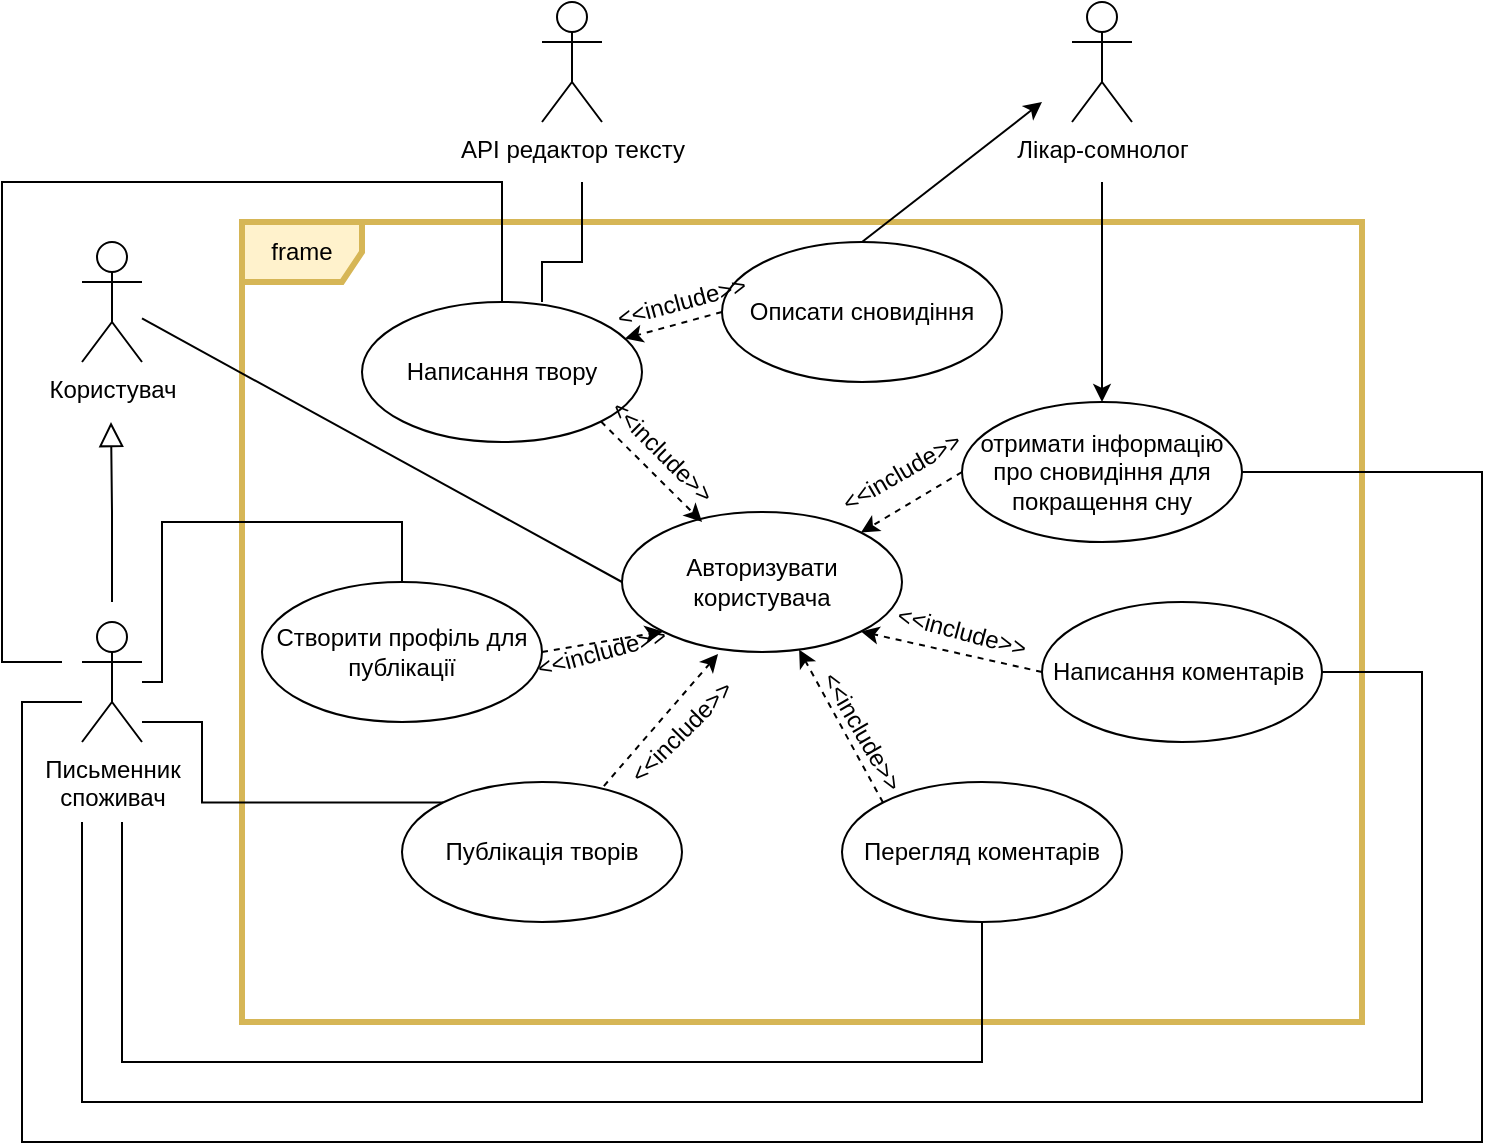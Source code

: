 <mxfile version="21.0.7" type="github"><diagram id="C5RBs43oDa-KdzZeNtuy" name="Page-1"><mxGraphModel dx="1434" dy="788" grid="1" gridSize="10" guides="1" tooltips="1" connect="1" arrows="1" fold="1" page="1" pageScale="1" pageWidth="827" pageHeight="1169" math="0" shadow="0"><root><mxCell id="WIyWlLk6GJQsqaUBKTNV-0"/><mxCell id="WIyWlLk6GJQsqaUBKTNV-1" parent="WIyWlLk6GJQsqaUBKTNV-0"/><mxCell id="SDdJHHEeMgGvpHt4414m-0" value="frame" style="shape=umlFrame;whiteSpace=wrap;html=1;fillColor=#fff2cc;strokeColor=#d6b656;strokeWidth=3;" vertex="1" parent="WIyWlLk6GJQsqaUBKTNV-1"><mxGeometry x="160" y="160" width="560" height="400" as="geometry"/></mxCell><mxCell id="SDdJHHEeMgGvpHt4414m-1" style="rounded=0;orthogonalLoop=1;jettySize=auto;html=1;exitX=0.721;exitY=0.029;exitDx=0;exitDy=0;entryX=0.343;entryY=1.014;entryDx=0;entryDy=0;entryPerimeter=0;dashed=1;exitPerimeter=0;" edge="1" parent="WIyWlLk6GJQsqaUBKTNV-1" source="SDdJHHEeMgGvpHt4414m-2" target="SDdJHHEeMgGvpHt4414m-3"><mxGeometry relative="1" as="geometry"/></mxCell><mxCell id="SDdJHHEeMgGvpHt4414m-2" value="Публікація творів" style="ellipse;whiteSpace=wrap;html=1;" vertex="1" parent="WIyWlLk6GJQsqaUBKTNV-1"><mxGeometry x="240" y="440" width="140" height="70" as="geometry"/></mxCell><mxCell id="SDdJHHEeMgGvpHt4414m-3" value="Авторизувати користувача" style="ellipse;whiteSpace=wrap;html=1;" vertex="1" parent="WIyWlLk6GJQsqaUBKTNV-1"><mxGeometry x="350" y="305" width="140" height="70" as="geometry"/></mxCell><mxCell id="SDdJHHEeMgGvpHt4414m-4" style="rounded=0;orthogonalLoop=1;jettySize=auto;html=1;exitX=1;exitY=1;exitDx=0;exitDy=0;entryX=0.286;entryY=0.071;entryDx=0;entryDy=0;entryPerimeter=0;dashed=1;" edge="1" parent="WIyWlLk6GJQsqaUBKTNV-1" source="SDdJHHEeMgGvpHt4414m-6" target="SDdJHHEeMgGvpHt4414m-3"><mxGeometry relative="1" as="geometry"/></mxCell><mxCell id="SDdJHHEeMgGvpHt4414m-5" style="edgeStyle=orthogonalEdgeStyle;rounded=0;orthogonalLoop=1;jettySize=auto;html=1;exitX=0.5;exitY=0;exitDx=0;exitDy=0;endArrow=none;endFill=0;" edge="1" parent="WIyWlLk6GJQsqaUBKTNV-1" source="SDdJHHEeMgGvpHt4414m-6"><mxGeometry relative="1" as="geometry"><mxPoint x="70" y="380" as="targetPoint"/><Array as="points"><mxPoint x="290" y="140"/><mxPoint x="40" y="140"/><mxPoint x="40" y="380"/></Array></mxGeometry></mxCell><mxCell id="SDdJHHEeMgGvpHt4414m-6" value="Написання твору" style="ellipse;whiteSpace=wrap;html=1;" vertex="1" parent="WIyWlLk6GJQsqaUBKTNV-1"><mxGeometry x="220" y="200" width="140" height="70" as="geometry"/></mxCell><mxCell id="SDdJHHEeMgGvpHt4414m-7" style="rounded=0;orthogonalLoop=1;jettySize=auto;html=1;exitX=0;exitY=0.5;exitDx=0;exitDy=0;entryX=1;entryY=1;entryDx=0;entryDy=0;dashed=1;" edge="1" parent="WIyWlLk6GJQsqaUBKTNV-1" source="SDdJHHEeMgGvpHt4414m-9" target="SDdJHHEeMgGvpHt4414m-3"><mxGeometry relative="1" as="geometry"/></mxCell><mxCell id="SDdJHHEeMgGvpHt4414m-8" style="edgeStyle=orthogonalEdgeStyle;rounded=0;orthogonalLoop=1;jettySize=auto;html=1;exitX=1;exitY=0.5;exitDx=0;exitDy=0;endArrow=none;endFill=0;" edge="1" parent="WIyWlLk6GJQsqaUBKTNV-1" source="SDdJHHEeMgGvpHt4414m-9"><mxGeometry relative="1" as="geometry"><mxPoint x="80" y="460" as="targetPoint"/><Array as="points"><mxPoint x="750" y="385"/><mxPoint x="750" y="600"/><mxPoint x="80" y="600"/></Array></mxGeometry></mxCell><mxCell id="SDdJHHEeMgGvpHt4414m-9" value="Написання коментарів&amp;nbsp;" style="ellipse;whiteSpace=wrap;html=1;" vertex="1" parent="WIyWlLk6GJQsqaUBKTNV-1"><mxGeometry x="560" y="350" width="140" height="70" as="geometry"/></mxCell><mxCell id="SDdJHHEeMgGvpHt4414m-10" style="rounded=0;orthogonalLoop=1;jettySize=auto;html=1;entryX=0;entryY=0.5;entryDx=0;entryDy=0;endArrow=none;endFill=0;" edge="1" parent="WIyWlLk6GJQsqaUBKTNV-1" source="SDdJHHEeMgGvpHt4414m-11" target="SDdJHHEeMgGvpHt4414m-3"><mxGeometry relative="1" as="geometry"/></mxCell><mxCell id="SDdJHHEeMgGvpHt4414m-11" value="Користувач" style="shape=umlActor;verticalLabelPosition=bottom;verticalAlign=top;html=1;outlineConnect=0;" vertex="1" parent="WIyWlLk6GJQsqaUBKTNV-1"><mxGeometry x="80" y="170" width="30" height="60" as="geometry"/></mxCell><mxCell id="SDdJHHEeMgGvpHt4414m-12" value="Письменник &lt;br&gt;споживач" style="shape=umlActor;verticalLabelPosition=bottom;verticalAlign=top;html=1;outlineConnect=0;" vertex="1" parent="WIyWlLk6GJQsqaUBKTNV-1"><mxGeometry x="80" y="360" width="30" height="60" as="geometry"/></mxCell><mxCell id="SDdJHHEeMgGvpHt4414m-13" value="" style="endArrow=block;endSize=10;endFill=0;shadow=0;strokeWidth=1;rounded=0;edgeStyle=elbowEdgeStyle;elbow=vertical;" edge="1" parent="WIyWlLk6GJQsqaUBKTNV-1"><mxGeometry width="160" relative="1" as="geometry"><mxPoint x="95" y="350" as="sourcePoint"/><mxPoint x="94.5" y="260" as="targetPoint"/></mxGeometry></mxCell><mxCell id="SDdJHHEeMgGvpHt4414m-14" style="rounded=0;orthogonalLoop=1;jettySize=auto;html=1;exitX=1;exitY=0.5;exitDx=0;exitDy=0;entryX=0;entryY=1;entryDx=0;entryDy=0;dashed=1;" edge="1" parent="WIyWlLk6GJQsqaUBKTNV-1" source="SDdJHHEeMgGvpHt4414m-15" target="SDdJHHEeMgGvpHt4414m-3"><mxGeometry relative="1" as="geometry"/></mxCell><mxCell id="SDdJHHEeMgGvpHt4414m-15" value="Створити профіль для публікації" style="ellipse;whiteSpace=wrap;html=1;" vertex="1" parent="WIyWlLk6GJQsqaUBKTNV-1"><mxGeometry x="170" y="340" width="140" height="70" as="geometry"/></mxCell><mxCell id="SDdJHHEeMgGvpHt4414m-16" style="rounded=0;orthogonalLoop=1;jettySize=auto;html=1;exitX=0;exitY=0;exitDx=0;exitDy=0;dashed=1;" edge="1" parent="WIyWlLk6GJQsqaUBKTNV-1" source="SDdJHHEeMgGvpHt4414m-17" target="SDdJHHEeMgGvpHt4414m-3"><mxGeometry relative="1" as="geometry"/></mxCell><mxCell id="SDdJHHEeMgGvpHt4414m-17" value="Перегляд коментарів" style="ellipse;whiteSpace=wrap;html=1;" vertex="1" parent="WIyWlLk6GJQsqaUBKTNV-1"><mxGeometry x="460" y="440" width="140" height="70" as="geometry"/></mxCell><mxCell id="SDdJHHEeMgGvpHt4414m-18" style="rounded=0;orthogonalLoop=1;jettySize=auto;html=1;exitX=0;exitY=0.5;exitDx=0;exitDy=0;entryX=1;entryY=0;entryDx=0;entryDy=0;dashed=1;" edge="1" parent="WIyWlLk6GJQsqaUBKTNV-1" source="SDdJHHEeMgGvpHt4414m-20" target="SDdJHHEeMgGvpHt4414m-3"><mxGeometry relative="1" as="geometry"/></mxCell><mxCell id="SDdJHHEeMgGvpHt4414m-19" style="edgeStyle=orthogonalEdgeStyle;rounded=0;orthogonalLoop=1;jettySize=auto;html=1;exitX=1;exitY=0.5;exitDx=0;exitDy=0;endArrow=none;endFill=0;" edge="1" parent="WIyWlLk6GJQsqaUBKTNV-1" source="SDdJHHEeMgGvpHt4414m-20" target="SDdJHHEeMgGvpHt4414m-12"><mxGeometry relative="1" as="geometry"><mxPoint x="60" y="370" as="targetPoint"/><Array as="points"><mxPoint x="780" y="285"/><mxPoint x="780" y="620"/><mxPoint x="50" y="620"/><mxPoint x="50" y="400"/></Array></mxGeometry></mxCell><mxCell id="SDdJHHEeMgGvpHt4414m-20" value="отримати інформацію про сновидіння для покращення сну" style="ellipse;whiteSpace=wrap;html=1;" vertex="1" parent="WIyWlLk6GJQsqaUBKTNV-1"><mxGeometry x="520" y="250" width="140" height="70" as="geometry"/></mxCell><mxCell id="SDdJHHEeMgGvpHt4414m-21" value="Лікар-сомнолог" style="shape=umlActor;verticalLabelPosition=bottom;verticalAlign=top;html=1;outlineConnect=0;" vertex="1" parent="WIyWlLk6GJQsqaUBKTNV-1"><mxGeometry x="575" y="50" width="30" height="60" as="geometry"/></mxCell><mxCell id="SDdJHHEeMgGvpHt4414m-22" style="rounded=0;orthogonalLoop=1;jettySize=auto;html=1;exitX=0;exitY=0.5;exitDx=0;exitDy=0;dashed=1;" edge="1" parent="WIyWlLk6GJQsqaUBKTNV-1" source="SDdJHHEeMgGvpHt4414m-23" target="SDdJHHEeMgGvpHt4414m-6"><mxGeometry relative="1" as="geometry"/></mxCell><mxCell id="SDdJHHEeMgGvpHt4414m-23" value="Описати сновидіння" style="ellipse;whiteSpace=wrap;html=1;" vertex="1" parent="WIyWlLk6GJQsqaUBKTNV-1"><mxGeometry x="400" y="170" width="140" height="70" as="geometry"/></mxCell><mxCell id="SDdJHHEeMgGvpHt4414m-24" value="&amp;lt;&amp;lt;include&amp;gt;&amp;gt;" style="text;html=1;strokeColor=none;fillColor=none;align=center;verticalAlign=middle;whiteSpace=wrap;rounded=0;rotation=-15;" vertex="1" parent="WIyWlLk6GJQsqaUBKTNV-1"><mxGeometry x="310" y="360" width="60" height="30" as="geometry"/></mxCell><mxCell id="SDdJHHEeMgGvpHt4414m-25" value="" style="endArrow=classic;html=1;rounded=0;entryX=0.5;entryY=0;entryDx=0;entryDy=0;" edge="1" parent="WIyWlLk6GJQsqaUBKTNV-1" target="SDdJHHEeMgGvpHt4414m-20"><mxGeometry width="50" height="50" relative="1" as="geometry"><mxPoint x="590" y="140" as="sourcePoint"/><mxPoint x="440" y="350" as="targetPoint"/></mxGeometry></mxCell><mxCell id="SDdJHHEeMgGvpHt4414m-26" value="" style="endArrow=classic;html=1;rounded=0;exitX=0.5;exitY=0;exitDx=0;exitDy=0;" edge="1" parent="WIyWlLk6GJQsqaUBKTNV-1" source="SDdJHHEeMgGvpHt4414m-23"><mxGeometry width="50" height="50" relative="1" as="geometry"><mxPoint x="350" y="120" as="sourcePoint"/><mxPoint x="560" y="100" as="targetPoint"/></mxGeometry></mxCell><mxCell id="SDdJHHEeMgGvpHt4414m-27" value="&amp;lt;&amp;lt;include&amp;gt;&amp;gt;" style="text;html=1;strokeColor=none;fillColor=none;align=center;verticalAlign=middle;whiteSpace=wrap;rounded=0;rotation=-45;" vertex="1" parent="WIyWlLk6GJQsqaUBKTNV-1"><mxGeometry x="350" y="400" width="60" height="30" as="geometry"/></mxCell><mxCell id="SDdJHHEeMgGvpHt4414m-28" value="&amp;lt;&amp;lt;include&amp;gt;&amp;gt;" style="text;html=1;strokeColor=none;fillColor=none;align=center;verticalAlign=middle;whiteSpace=wrap;rounded=0;rotation=-30;" vertex="1" parent="WIyWlLk6GJQsqaUBKTNV-1"><mxGeometry x="460" y="270" width="60" height="30" as="geometry"/></mxCell><mxCell id="SDdJHHEeMgGvpHt4414m-29" value="&amp;lt;&amp;lt;include&amp;gt;&amp;gt;" style="text;html=1;strokeColor=none;fillColor=none;align=center;verticalAlign=middle;whiteSpace=wrap;rounded=0;rotation=15;" vertex="1" parent="WIyWlLk6GJQsqaUBKTNV-1"><mxGeometry x="490" y="350" width="60" height="30" as="geometry"/></mxCell><mxCell id="SDdJHHEeMgGvpHt4414m-30" value="&amp;lt;&amp;lt;include&amp;gt;&amp;gt;" style="text;html=1;strokeColor=none;fillColor=none;align=center;verticalAlign=middle;whiteSpace=wrap;rounded=0;rotation=60;" vertex="1" parent="WIyWlLk6GJQsqaUBKTNV-1"><mxGeometry x="440" y="400" width="60" height="30" as="geometry"/></mxCell><mxCell id="SDdJHHEeMgGvpHt4414m-31" value="&amp;lt;&amp;lt;include&amp;gt;&amp;gt;" style="text;html=1;strokeColor=none;fillColor=none;align=center;verticalAlign=middle;whiteSpace=wrap;rounded=0;rotation=-15;" vertex="1" parent="WIyWlLk6GJQsqaUBKTNV-1"><mxGeometry x="350" y="185" width="60" height="30" as="geometry"/></mxCell><mxCell id="SDdJHHEeMgGvpHt4414m-32" value="&amp;lt;&amp;lt;include&amp;gt;&amp;gt;" style="text;html=1;strokeColor=none;fillColor=none;align=center;verticalAlign=middle;whiteSpace=wrap;rounded=0;rotation=45;" vertex="1" parent="WIyWlLk6GJQsqaUBKTNV-1"><mxGeometry x="340" y="260" width="60" height="30" as="geometry"/></mxCell><mxCell id="SDdJHHEeMgGvpHt4414m-33" value="" style="endArrow=none;html=1;rounded=0;entryX=0.5;entryY=0;entryDx=0;entryDy=0;edgeStyle=orthogonalEdgeStyle;" edge="1" parent="WIyWlLk6GJQsqaUBKTNV-1" source="SDdJHHEeMgGvpHt4414m-12" target="SDdJHHEeMgGvpHt4414m-15"><mxGeometry width="50" height="50" relative="1" as="geometry"><mxPoint x="120" y="350" as="sourcePoint"/><mxPoint x="170" y="320" as="targetPoint"/><Array as="points"><mxPoint x="120" y="390"/><mxPoint x="120" y="310"/><mxPoint x="240" y="310"/></Array></mxGeometry></mxCell><mxCell id="SDdJHHEeMgGvpHt4414m-34" value="" style="endArrow=none;html=1;rounded=0;entryX=0;entryY=0;entryDx=0;entryDy=0;edgeStyle=orthogonalEdgeStyle;" edge="1" parent="WIyWlLk6GJQsqaUBKTNV-1" source="SDdJHHEeMgGvpHt4414m-12" target="SDdJHHEeMgGvpHt4414m-2"><mxGeometry width="50" height="50" relative="1" as="geometry"><mxPoint x="80" y="640" as="sourcePoint"/><mxPoint x="130" y="590" as="targetPoint"/><Array as="points"><mxPoint x="140" y="410"/><mxPoint x="140" y="450"/></Array></mxGeometry></mxCell><mxCell id="SDdJHHEeMgGvpHt4414m-35" value="" style="endArrow=none;html=1;rounded=0;entryX=0.5;entryY=1;entryDx=0;entryDy=0;edgeStyle=orthogonalEdgeStyle;" edge="1" parent="WIyWlLk6GJQsqaUBKTNV-1" target="SDdJHHEeMgGvpHt4414m-17"><mxGeometry width="50" height="50" relative="1" as="geometry"><mxPoint x="100" y="460" as="sourcePoint"/><mxPoint x="510" y="590" as="targetPoint"/><Array as="points"><mxPoint x="100" y="580"/><mxPoint x="530" y="580"/></Array></mxGeometry></mxCell><mxCell id="SDdJHHEeMgGvpHt4414m-36" value="API&amp;nbsp;редактор тексту" style="shape=umlActor;verticalLabelPosition=bottom;verticalAlign=top;html=1;outlineConnect=0;" vertex="1" parent="WIyWlLk6GJQsqaUBKTNV-1"><mxGeometry x="310" y="50" width="30" height="60" as="geometry"/></mxCell><mxCell id="SDdJHHEeMgGvpHt4414m-37" value="" style="endArrow=none;html=1;rounded=0;edgeStyle=orthogonalEdgeStyle;" edge="1" parent="WIyWlLk6GJQsqaUBKTNV-1"><mxGeometry width="50" height="50" relative="1" as="geometry"><mxPoint x="310" y="200" as="sourcePoint"/><mxPoint x="330" y="140" as="targetPoint"/><Array as="points"><mxPoint x="310" y="180"/><mxPoint x="330" y="180"/></Array></mxGeometry></mxCell></root></mxGraphModel></diagram></mxfile>